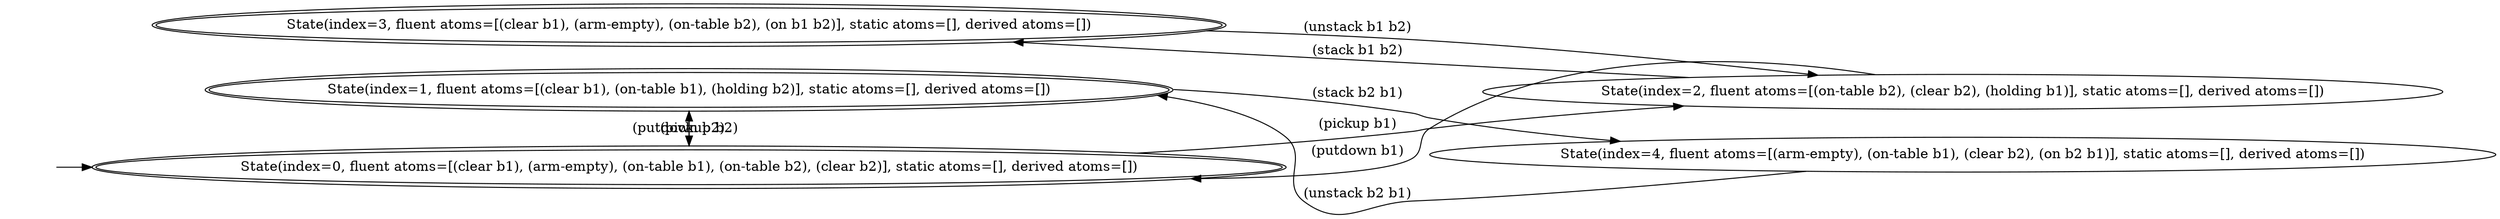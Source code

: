digraph {
rankdir="LR"
s0[peripheries=2,label="State(index=0, fluent atoms=[(clear b1), (arm-empty), (on-table b1), (on-table b2), (clear b2)], static atoms=[], derived atoms=[])"]
s1[peripheries=2,label="State(index=1, fluent atoms=[(clear b1), (on-table b1), (holding b2)], static atoms=[], derived atoms=[])"]
s2[label="State(index=2, fluent atoms=[(on-table b2), (clear b2), (holding b1)], static atoms=[], derived atoms=[])"]
s3[peripheries=2,label="State(index=3, fluent atoms=[(clear b1), (arm-empty), (on-table b2), (on b1 b2)], static atoms=[], derived atoms=[])"]
s4[label="State(index=4, fluent atoms=[(arm-empty), (on-table b1), (clear b2), (on b2 b1)], static atoms=[], derived atoms=[])"]
Dangling [ label = "", style = invis ]
{ rank = same; Dangling }
Dangling -> s0
{ rank = same; s2,s4}
{ rank = same; s0,s1,s3}
s0->s1 [label="(pickup b2)"]
s0->s2 [label="(pickup b1)"]
s2->s0 [label="(putdown b1)"]
s2->s3 [label="(stack b1 b2)"]
s3->s2 [label="(unstack b1 b2)"]
s1->s0 [label="(putdown b2)"]
s1->s4 [label="(stack b2 b1)"]
s4->s1 [label="(unstack b2 b1)"]
}
